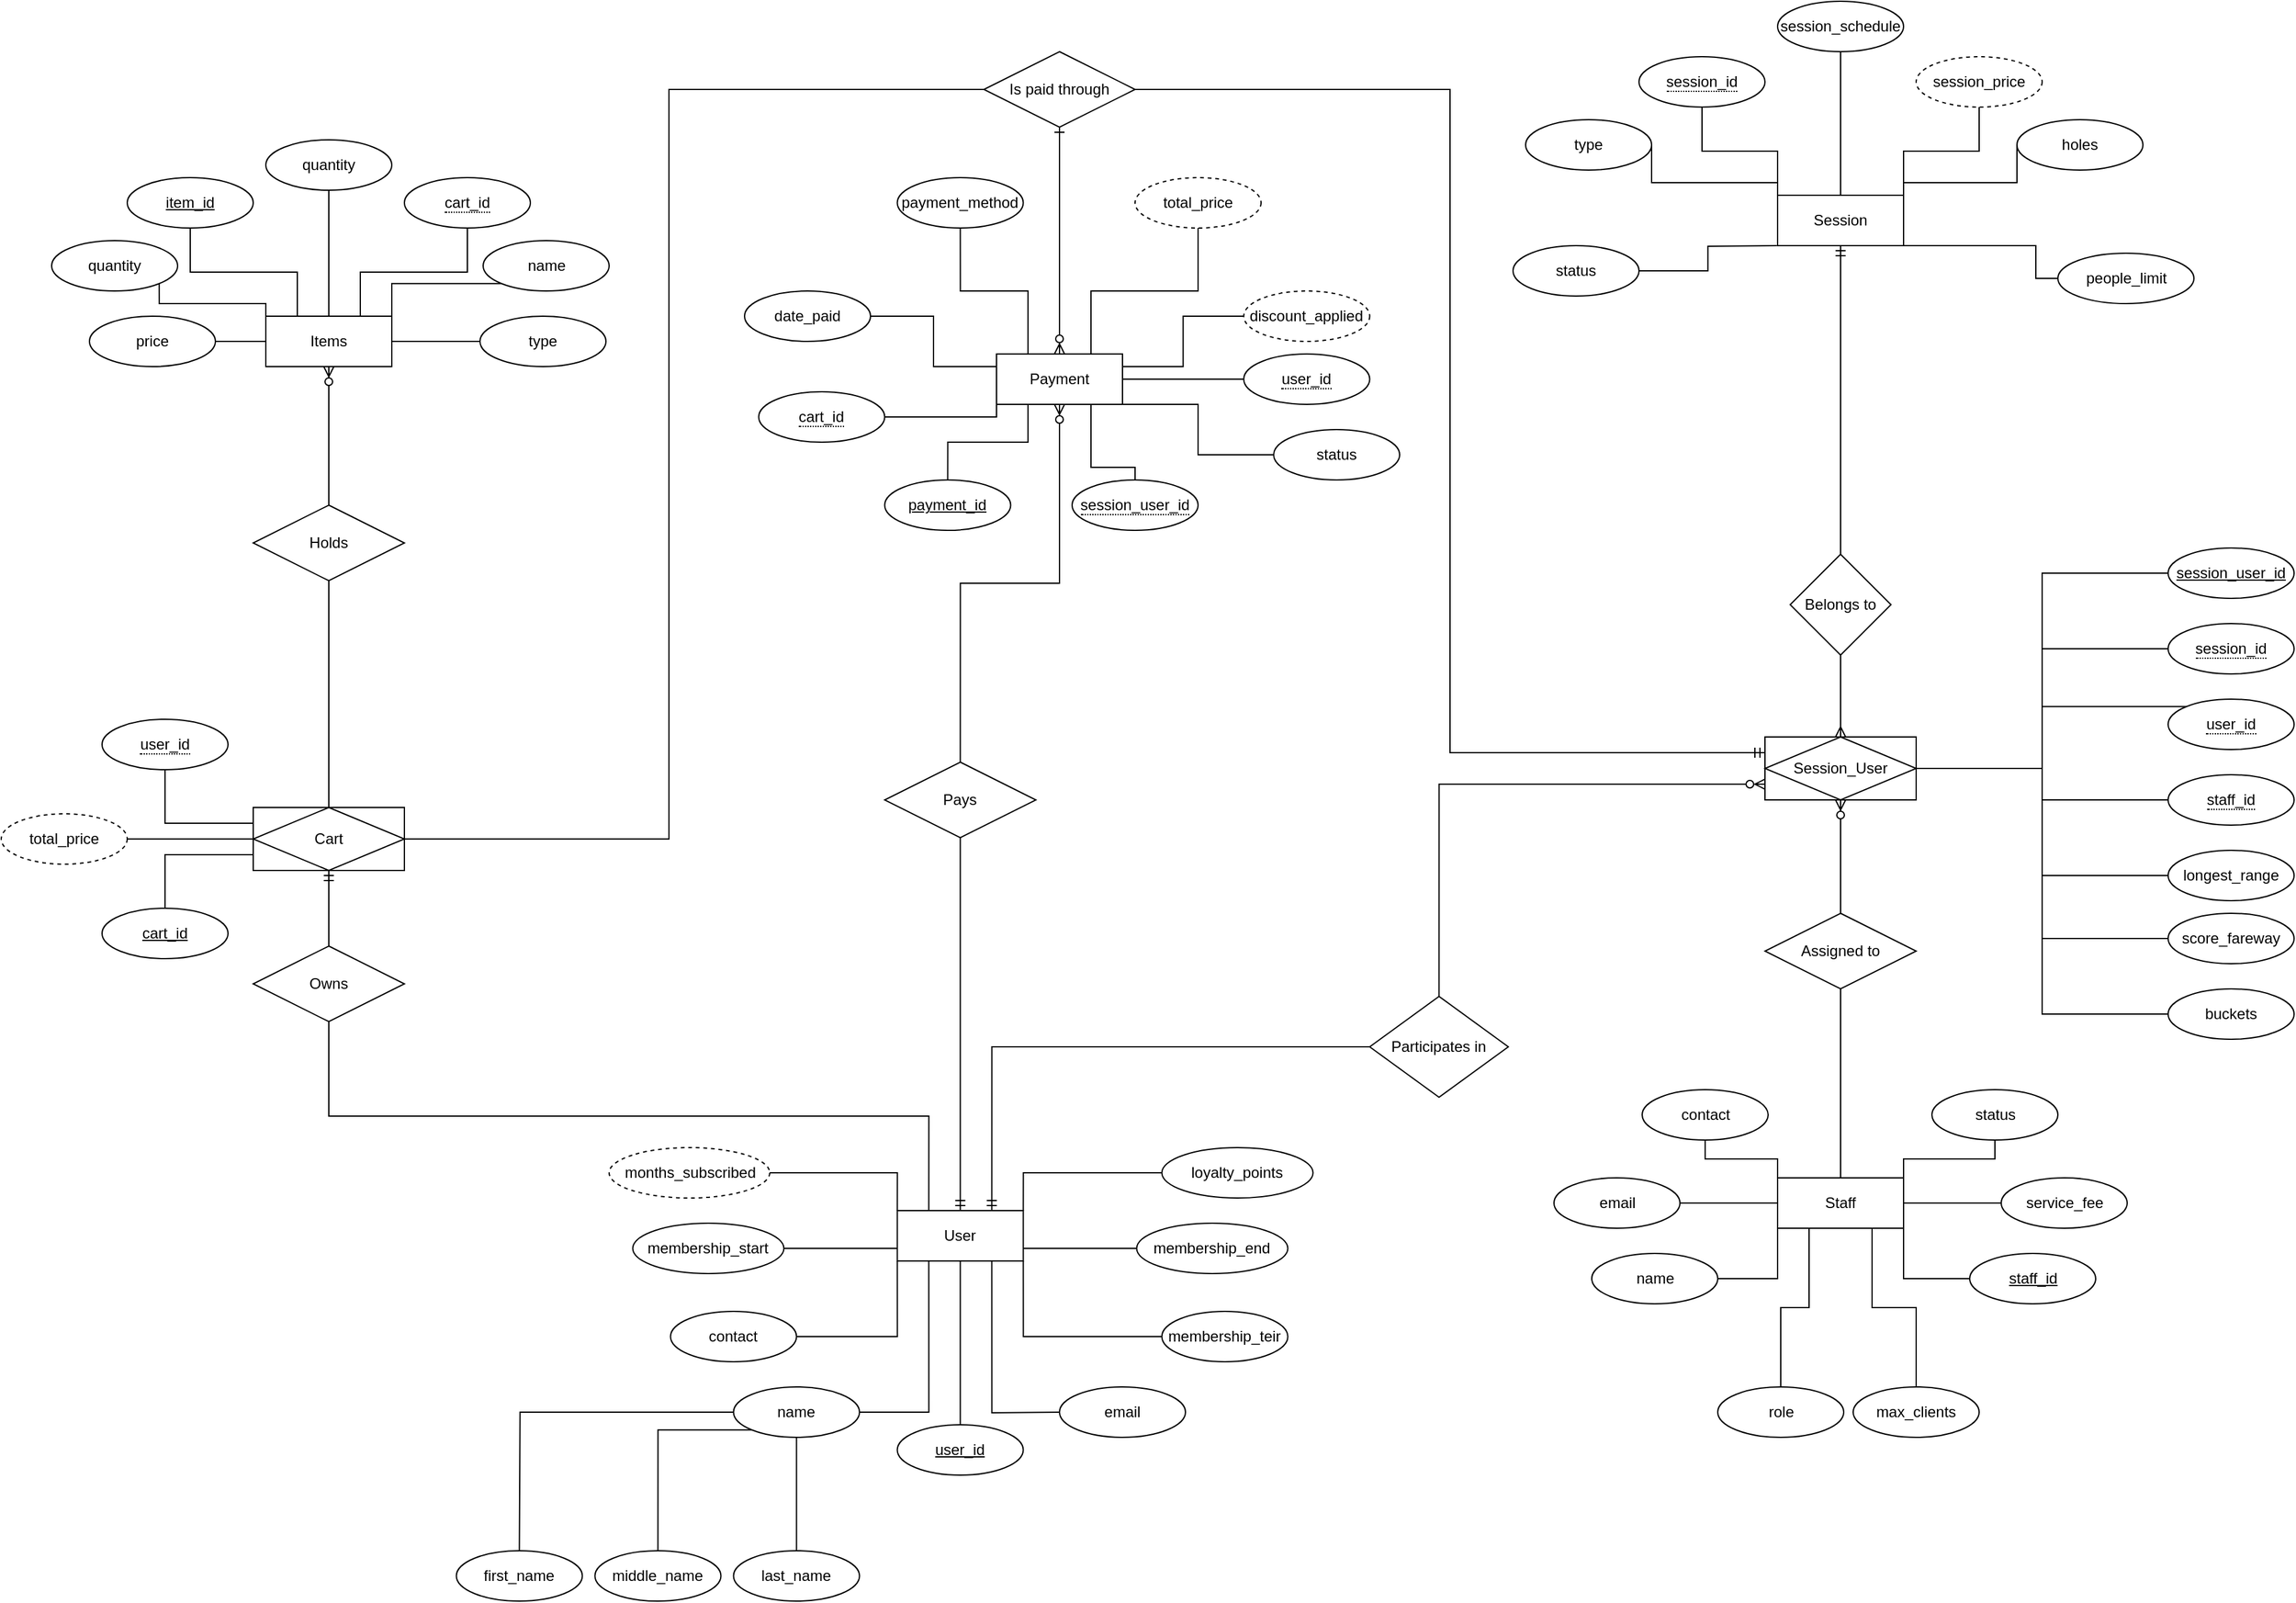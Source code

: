 <mxfile version="28.2.8">
  <diagram name="Page-1" id="G3q9pi5b8Wm6b090zv1G">
    <mxGraphModel dx="1678" dy="914" grid="1" gridSize="10" guides="1" tooltips="1" connect="1" arrows="1" fold="1" page="1" pageScale="1" pageWidth="827" pageHeight="1169" math="0" shadow="0">
      <root>
        <mxCell id="0" />
        <mxCell id="1" parent="0" />
        <mxCell id="WGuvXu9CezsSTR33DpNH-1" style="edgeStyle=orthogonalEdgeStyle;rounded=0;orthogonalLoop=1;jettySize=auto;html=1;endArrow=none;endFill=0;entryX=0.5;entryY=1;entryDx=0;entryDy=0;exitX=0.25;exitY=0;exitDx=0;exitDy=0;" parent="1" source="N4LYEpojJbzh3d36fMRv-2" target="WGuvXu9CezsSTR33DpNH-111" edge="1">
          <mxGeometry relative="1" as="geometry">
            <mxPoint x="640" y="1140" as="targetPoint" />
            <mxPoint x="1120" y="1280" as="sourcePoint" />
          </mxGeometry>
        </mxCell>
        <mxCell id="WGuvXu9CezsSTR33DpNH-2" value="" style="edgeStyle=orthogonalEdgeStyle;rounded=0;orthogonalLoop=1;jettySize=auto;html=1;endArrow=none;endFill=0;entryX=0.5;entryY=1;entryDx=0;entryDy=0;exitX=0.5;exitY=0;exitDx=0;exitDy=0;startArrow=ERmandOne;startFill=0;" parent="1" source="N4LYEpojJbzh3d36fMRv-2" target="N4LYEpojJbzh3d36fMRv-1" edge="1">
          <mxGeometry relative="1" as="geometry">
            <mxPoint x="1140" y="1280" as="sourcePoint" />
            <mxPoint x="1141.25" y="1000" as="targetPoint" />
          </mxGeometry>
        </mxCell>
        <mxCell id="WGuvXu9CezsSTR33DpNH-4" style="edgeStyle=orthogonalEdgeStyle;rounded=0;orthogonalLoop=1;jettySize=auto;html=1;endArrow=none;endFill=0;entryX=0.5;entryY=1;entryDx=0;entryDy=0;" parent="1" source="WGuvXu9CezsSTR33DpNH-5" target="N4LYEpojJbzh3d36fMRv-2" edge="1">
          <mxGeometry relative="1" as="geometry">
            <mxPoint x="1140" y="1350" as="targetPoint" />
          </mxGeometry>
        </mxCell>
        <mxCell id="WGuvXu9CezsSTR33DpNH-5" value="user_id" style="ellipse;whiteSpace=wrap;html=1;align=center;fontStyle=4;" parent="1" vertex="1">
          <mxGeometry x="1091.25" y="1460" width="100" height="40" as="geometry" />
        </mxCell>
        <mxCell id="WGuvXu9CezsSTR33DpNH-6" style="edgeStyle=orthogonalEdgeStyle;rounded=0;orthogonalLoop=1;jettySize=auto;html=1;endArrow=none;endFill=0;exitX=0;exitY=0.5;exitDx=0;exitDy=0;entryX=0.75;entryY=1;entryDx=0;entryDy=0;" parent="1" target="N4LYEpojJbzh3d36fMRv-2" edge="1">
          <mxGeometry relative="1" as="geometry">
            <mxPoint x="1221.25" y="1450" as="sourcePoint" />
            <mxPoint x="1166" y="1350" as="targetPoint" />
          </mxGeometry>
        </mxCell>
        <mxCell id="WGuvXu9CezsSTR33DpNH-7" style="edgeStyle=orthogonalEdgeStyle;rounded=0;orthogonalLoop=1;jettySize=auto;html=1;entryX=0;entryY=0;entryDx=0;entryDy=0;endArrow=none;endFill=0;exitX=1;exitY=0.5;exitDx=0;exitDy=0;" parent="1" source="WGuvXu9CezsSTR33DpNH-130" target="N4LYEpojJbzh3d36fMRv-2" edge="1">
          <mxGeometry relative="1" as="geometry">
            <mxPoint x="904.75" y="1300" as="sourcePoint" />
            <mxPoint x="1091.25" y="1300" as="targetPoint" />
          </mxGeometry>
        </mxCell>
        <mxCell id="WGuvXu9CezsSTR33DpNH-8" style="edgeStyle=orthogonalEdgeStyle;rounded=0;orthogonalLoop=1;jettySize=auto;html=1;endArrow=none;endFill=0;entryX=0.25;entryY=1;entryDx=0;entryDy=0;" parent="1" source="WGuvXu9CezsSTR33DpNH-12" target="N4LYEpojJbzh3d36fMRv-2" edge="1">
          <mxGeometry relative="1" as="geometry">
            <mxPoint x="1116" y="1350" as="targetPoint" />
          </mxGeometry>
        </mxCell>
        <mxCell id="WGuvXu9CezsSTR33DpNH-9" value="" style="edgeStyle=orthogonalEdgeStyle;rounded=0;orthogonalLoop=1;jettySize=auto;html=1;endArrow=none;endFill=0;" parent="1" source="WGuvXu9CezsSTR33DpNH-12" edge="1">
          <mxGeometry relative="1" as="geometry">
            <mxPoint x="791.25" y="1560.0" as="targetPoint" />
          </mxGeometry>
        </mxCell>
        <mxCell id="WGuvXu9CezsSTR33DpNH-10" value="" style="edgeStyle=orthogonalEdgeStyle;rounded=0;orthogonalLoop=1;jettySize=auto;html=1;exitX=0;exitY=1;exitDx=0;exitDy=0;endArrow=none;endFill=0;" parent="1" source="WGuvXu9CezsSTR33DpNH-12" target="WGuvXu9CezsSTR33DpNH-23" edge="1">
          <mxGeometry relative="1" as="geometry" />
        </mxCell>
        <mxCell id="WGuvXu9CezsSTR33DpNH-11" value="" style="edgeStyle=orthogonalEdgeStyle;rounded=0;orthogonalLoop=1;jettySize=auto;html=1;endArrow=none;endFill=0;" parent="1" source="WGuvXu9CezsSTR33DpNH-12" target="WGuvXu9CezsSTR33DpNH-24" edge="1">
          <mxGeometry relative="1" as="geometry" />
        </mxCell>
        <mxCell id="WGuvXu9CezsSTR33DpNH-12" value="name" style="ellipse;whiteSpace=wrap;html=1;align=center;" parent="1" vertex="1">
          <mxGeometry x="961.25" y="1430" width="100" height="40" as="geometry" />
        </mxCell>
        <mxCell id="WGuvXu9CezsSTR33DpNH-13" style="edgeStyle=orthogonalEdgeStyle;rounded=0;orthogonalLoop=1;jettySize=auto;html=1;endArrow=none;endFill=0;entryX=1;entryY=0.75;entryDx=0;entryDy=0;" parent="1" source="WGuvXu9CezsSTR33DpNH-14" target="N4LYEpojJbzh3d36fMRv-2" edge="1">
          <mxGeometry relative="1" as="geometry">
            <mxPoint x="1210" y="1320" as="targetPoint" />
          </mxGeometry>
        </mxCell>
        <mxCell id="WGuvXu9CezsSTR33DpNH-14" value="membership_end" style="ellipse;whiteSpace=wrap;html=1;align=center;" parent="1" vertex="1">
          <mxGeometry x="1281.25" y="1300" width="120" height="40" as="geometry" />
        </mxCell>
        <mxCell id="WGuvXu9CezsSTR33DpNH-15" style="edgeStyle=orthogonalEdgeStyle;rounded=0;orthogonalLoop=1;jettySize=auto;html=1;entryX=0;entryY=0.75;entryDx=0;entryDy=0;endArrow=none;endFill=0;" parent="1" source="WGuvXu9CezsSTR33DpNH-16" target="N4LYEpojJbzh3d36fMRv-2" edge="1">
          <mxGeometry relative="1" as="geometry">
            <mxPoint x="1091.25" y="1320" as="targetPoint" />
          </mxGeometry>
        </mxCell>
        <mxCell id="WGuvXu9CezsSTR33DpNH-16" value="membership_start" style="ellipse;whiteSpace=wrap;html=1;align=center;" parent="1" vertex="1">
          <mxGeometry x="881.25" y="1300" width="120" height="40" as="geometry" />
        </mxCell>
        <mxCell id="WGuvXu9CezsSTR33DpNH-17" style="edgeStyle=orthogonalEdgeStyle;rounded=0;orthogonalLoop=1;jettySize=auto;html=1;exitX=0;exitY=0.5;exitDx=0;exitDy=0;endArrow=none;endFill=0;entryX=1;entryY=0;entryDx=0;entryDy=0;" parent="1" source="WGuvXu9CezsSTR33DpNH-18" target="N4LYEpojJbzh3d36fMRv-2" edge="1">
          <mxGeometry relative="1" as="geometry">
            <mxPoint x="1210" y="1280" as="targetPoint" />
          </mxGeometry>
        </mxCell>
        <mxCell id="WGuvXu9CezsSTR33DpNH-18" value="loyalty_points" style="ellipse;whiteSpace=wrap;html=1;align=center;" parent="1" vertex="1">
          <mxGeometry x="1301.25" y="1240" width="120" height="40" as="geometry" />
        </mxCell>
        <mxCell id="WGuvXu9CezsSTR33DpNH-19" style="edgeStyle=orthogonalEdgeStyle;rounded=0;orthogonalLoop=1;jettySize=auto;html=1;entryX=0;entryY=1;entryDx=0;entryDy=0;endArrow=none;endFill=0;" parent="1" source="WGuvXu9CezsSTR33DpNH-20" target="N4LYEpojJbzh3d36fMRv-2" edge="1">
          <mxGeometry relative="1" as="geometry">
            <mxPoint x="1091.25" y="1330" as="targetPoint" />
          </mxGeometry>
        </mxCell>
        <mxCell id="WGuvXu9CezsSTR33DpNH-20" value="contact" style="ellipse;whiteSpace=wrap;html=1;align=center;" parent="1" vertex="1">
          <mxGeometry x="911.25" y="1370" width="100" height="40" as="geometry" />
        </mxCell>
        <mxCell id="WGuvXu9CezsSTR33DpNH-22" value="first_name" style="ellipse;whiteSpace=wrap;html=1;align=center;" parent="1" vertex="1">
          <mxGeometry x="741.25" y="1560" width="100" height="40" as="geometry" />
        </mxCell>
        <mxCell id="WGuvXu9CezsSTR33DpNH-23" value="middle_name" style="ellipse;whiteSpace=wrap;html=1;align=center;" parent="1" vertex="1">
          <mxGeometry x="851.25" y="1560" width="100" height="40" as="geometry" />
        </mxCell>
        <mxCell id="WGuvXu9CezsSTR33DpNH-24" value="last_name" style="ellipse;whiteSpace=wrap;html=1;align=center;" parent="1" vertex="1">
          <mxGeometry x="961.25" y="1560" width="100" height="40" as="geometry" />
        </mxCell>
        <mxCell id="WGuvXu9CezsSTR33DpNH-26" value="type" style="ellipse;whiteSpace=wrap;html=1;align=center;" parent="1" vertex="1">
          <mxGeometry x="1590" y="424" width="100" height="40" as="geometry" />
        </mxCell>
        <mxCell id="WGuvXu9CezsSTR33DpNH-27" value="status" style="ellipse;whiteSpace=wrap;html=1;align=center;" parent="1" vertex="1">
          <mxGeometry x="1580" y="524" width="100" height="40" as="geometry" />
        </mxCell>
        <mxCell id="WGuvXu9CezsSTR33DpNH-28" value="Session" style="whiteSpace=wrap;html=1;align=center;" parent="1" vertex="1">
          <mxGeometry x="1790" y="484" width="100" height="40" as="geometry" />
        </mxCell>
        <mxCell id="WGuvXu9CezsSTR33DpNH-29" value="holes" style="ellipse;whiteSpace=wrap;html=1;align=center;" parent="1" vertex="1">
          <mxGeometry x="1980" y="424" width="100" height="40" as="geometry" />
        </mxCell>
        <mxCell id="WGuvXu9CezsSTR33DpNH-30" value="session_schedule" style="ellipse;whiteSpace=wrap;html=1;align=center;" parent="1" vertex="1">
          <mxGeometry x="1790" y="330" width="100" height="40" as="geometry" />
        </mxCell>
        <mxCell id="WGuvXu9CezsSTR33DpNH-31" value="session_price" style="ellipse;whiteSpace=wrap;html=1;align=center;dashed=1;" parent="1" vertex="1">
          <mxGeometry x="1900" y="374" width="100" height="40" as="geometry" />
        </mxCell>
        <mxCell id="WGuvXu9CezsSTR33DpNH-32" value="people_limit" style="ellipse;whiteSpace=wrap;html=1;align=center;" parent="1" vertex="1">
          <mxGeometry x="2012.5" y="530" width="108" height="40" as="geometry" />
        </mxCell>
        <mxCell id="WGuvXu9CezsSTR33DpNH-33" value="&lt;span style=&quot;border-bottom: 1px dotted&quot;&gt;session_id&lt;/span&gt;" style="ellipse;whiteSpace=wrap;html=1;align=center;" parent="1" vertex="1">
          <mxGeometry x="1680" y="374" width="100" height="40" as="geometry" />
        </mxCell>
        <mxCell id="WGuvXu9CezsSTR33DpNH-37" value="" style="endArrow=none;html=1;rounded=0;exitX=1;exitY=0;exitDx=0;exitDy=0;entryX=0.5;entryY=1;entryDx=0;entryDy=0;edgeStyle=orthogonalEdgeStyle;" parent="1" source="WGuvXu9CezsSTR33DpNH-28" target="WGuvXu9CezsSTR33DpNH-31" edge="1">
          <mxGeometry width="50" height="50" relative="1" as="geometry">
            <mxPoint x="1890" y="469" as="sourcePoint" />
            <mxPoint x="1940" y="419" as="targetPoint" />
          </mxGeometry>
        </mxCell>
        <mxCell id="WGuvXu9CezsSTR33DpNH-38" value="" style="endArrow=none;html=1;rounded=0;exitX=1;exitY=0;exitDx=0;exitDy=0;entryX=0;entryY=0.5;entryDx=0;entryDy=0;edgeStyle=orthogonalEdgeStyle;" parent="1" source="WGuvXu9CezsSTR33DpNH-28" target="WGuvXu9CezsSTR33DpNH-29" edge="1">
          <mxGeometry width="50" height="50" relative="1" as="geometry">
            <mxPoint x="1910" y="534" as="sourcePoint" />
            <mxPoint x="1955" y="464" as="targetPoint" />
            <Array as="points">
              <mxPoint x="1890" y="474" />
              <mxPoint x="1980" y="474" />
            </Array>
          </mxGeometry>
        </mxCell>
        <mxCell id="WGuvXu9CezsSTR33DpNH-39" value="" style="endArrow=none;html=1;rounded=0;exitX=0.5;exitY=0;exitDx=0;exitDy=0;entryX=0.5;entryY=1;entryDx=0;entryDy=0;edgeStyle=orthogonalEdgeStyle;" parent="1" source="WGuvXu9CezsSTR33DpNH-28" target="WGuvXu9CezsSTR33DpNH-30" edge="1">
          <mxGeometry width="50" height="50" relative="1" as="geometry">
            <mxPoint x="1920" y="544" as="sourcePoint" />
            <mxPoint x="1990" y="504" as="targetPoint" />
          </mxGeometry>
        </mxCell>
        <mxCell id="WGuvXu9CezsSTR33DpNH-40" value="" style="endArrow=none;html=1;rounded=0;entryX=0;entryY=0.5;entryDx=0;entryDy=0;edgeStyle=orthogonalEdgeStyle;exitX=1;exitY=1;exitDx=0;exitDy=0;" parent="1" source="WGuvXu9CezsSTR33DpNH-28" target="WGuvXu9CezsSTR33DpNH-32" edge="1">
          <mxGeometry width="50" height="50" relative="1" as="geometry">
            <mxPoint x="1900" y="530" as="sourcePoint" />
            <mxPoint x="2028.384" y="549.833" as="targetPoint" />
            <Array as="points">
              <mxPoint x="1995" y="524" />
              <mxPoint x="1995" y="550" />
              <mxPoint x="2013" y="550" />
            </Array>
          </mxGeometry>
        </mxCell>
        <mxCell id="WGuvXu9CezsSTR33DpNH-43" value="" style="endArrow=none;html=1;rounded=0;exitX=0;exitY=1;exitDx=0;exitDy=0;entryX=1;entryY=0.5;entryDx=0;entryDy=0;edgeStyle=orthogonalEdgeStyle;" parent="1" target="WGuvXu9CezsSTR33DpNH-27" edge="1">
          <mxGeometry width="50" height="50" relative="1" as="geometry">
            <mxPoint x="1789.38" y="524" as="sourcePoint" />
            <mxPoint x="1675.63" y="534" as="targetPoint" />
          </mxGeometry>
        </mxCell>
        <mxCell id="WGuvXu9CezsSTR33DpNH-45" value="" style="endArrow=none;html=1;rounded=0;exitX=0;exitY=0;exitDx=0;exitDy=0;entryX=1;entryY=0.5;entryDx=0;entryDy=0;edgeStyle=orthogonalEdgeStyle;" parent="1" source="WGuvXu9CezsSTR33DpNH-28" target="WGuvXu9CezsSTR33DpNH-26" edge="1">
          <mxGeometry width="50" height="50" relative="1" as="geometry">
            <mxPoint x="1900" y="484" as="sourcePoint" />
            <mxPoint x="1770" y="484" as="targetPoint" />
            <Array as="points">
              <mxPoint x="1790" y="474" />
              <mxPoint x="1690" y="474" />
            </Array>
          </mxGeometry>
        </mxCell>
        <mxCell id="WGuvXu9CezsSTR33DpNH-46" value="" style="endArrow=none;html=1;rounded=0;exitX=0;exitY=0;exitDx=0;exitDy=0;entryX=0.5;entryY=1;entryDx=0;entryDy=0;edgeStyle=orthogonalEdgeStyle;" parent="1" source="WGuvXu9CezsSTR33DpNH-28" target="WGuvXu9CezsSTR33DpNH-33" edge="1">
          <mxGeometry width="50" height="50" relative="1" as="geometry">
            <mxPoint x="1880" y="494" as="sourcePoint" />
            <mxPoint x="1735" y="414" as="targetPoint" />
          </mxGeometry>
        </mxCell>
        <mxCell id="WGuvXu9CezsSTR33DpNH-47" value="item_id" style="ellipse;whiteSpace=wrap;html=1;align=center;fontStyle=4;" parent="1" vertex="1">
          <mxGeometry x="480" y="470" width="100" height="40" as="geometry" />
        </mxCell>
        <mxCell id="WGuvXu9CezsSTR33DpNH-48" value="" style="endArrow=none;html=1;rounded=0;entryX=0.25;entryY=0;entryDx=0;entryDy=0;exitX=0.5;exitY=1;exitDx=0;exitDy=0;edgeStyle=orthogonalEdgeStyle;" parent="1" source="WGuvXu9CezsSTR33DpNH-47" target="N4LYEpojJbzh3d36fMRv-7" edge="1">
          <mxGeometry relative="1" as="geometry">
            <mxPoint x="640" y="510" as="sourcePoint" />
            <mxPoint x="615" y="580" as="targetPoint" />
          </mxGeometry>
        </mxCell>
        <mxCell id="WGuvXu9CezsSTR33DpNH-49" value="name" style="ellipse;whiteSpace=wrap;html=1;align=center;" parent="1" vertex="1">
          <mxGeometry x="762.5" y="520" width="100" height="40" as="geometry" />
        </mxCell>
        <mxCell id="WGuvXu9CezsSTR33DpNH-50" value="type" style="ellipse;whiteSpace=wrap;html=1;align=center;" parent="1" vertex="1">
          <mxGeometry x="760" y="580" width="100" height="40" as="geometry" />
        </mxCell>
        <mxCell id="WGuvXu9CezsSTR33DpNH-51" value="quantity" style="ellipse;whiteSpace=wrap;html=1;align=center;" parent="1" vertex="1">
          <mxGeometry x="590" y="440" width="100" height="40" as="geometry" />
        </mxCell>
        <mxCell id="WGuvXu9CezsSTR33DpNH-52" value="quantity" style="ellipse;whiteSpace=wrap;html=1;align=center;" parent="1" vertex="1">
          <mxGeometry x="420" y="520" width="100" height="40" as="geometry" />
        </mxCell>
        <mxCell id="WGuvXu9CezsSTR33DpNH-53" value="price" style="ellipse;whiteSpace=wrap;html=1;align=center;" parent="1" vertex="1">
          <mxGeometry x="450" y="580" width="100" height="40" as="geometry" />
        </mxCell>
        <mxCell id="WGuvXu9CezsSTR33DpNH-54" value="&lt;span style=&quot;border-bottom: 1px dotted&quot;&gt;cart_id&lt;/span&gt;" style="ellipse;whiteSpace=wrap;html=1;align=center;" parent="1" vertex="1">
          <mxGeometry x="700" y="470" width="100" height="40" as="geometry" />
        </mxCell>
        <mxCell id="WGuvXu9CezsSTR33DpNH-55" value="" style="endArrow=none;html=1;rounded=0;exitX=0;exitY=1;exitDx=0;exitDy=0;edgeStyle=orthogonalEdgeStyle;entryX=1;entryY=0;entryDx=0;entryDy=0;" parent="1" source="WGuvXu9CezsSTR33DpNH-49" edge="1" target="N4LYEpojJbzh3d36fMRv-7">
          <mxGeometry relative="1" as="geometry">
            <mxPoint x="700" y="540" as="sourcePoint" />
            <mxPoint x="710" y="580" as="targetPoint" />
          </mxGeometry>
        </mxCell>
        <mxCell id="WGuvXu9CezsSTR33DpNH-56" value="" style="endArrow=none;html=1;rounded=0;exitX=0;exitY=0.5;exitDx=0;exitDy=0;edgeStyle=orthogonalEdgeStyle;entryX=1;entryY=0.5;entryDx=0;entryDy=0;" parent="1" source="WGuvXu9CezsSTR33DpNH-50" edge="1" target="N4LYEpojJbzh3d36fMRv-7">
          <mxGeometry relative="1" as="geometry">
            <mxPoint x="740" y="590" as="sourcePoint" />
            <mxPoint x="700" y="610" as="targetPoint" />
          </mxGeometry>
        </mxCell>
        <mxCell id="WGuvXu9CezsSTR33DpNH-57" value="" style="endArrow=none;html=1;rounded=0;exitX=0.5;exitY=1;exitDx=0;exitDy=0;edgeStyle=orthogonalEdgeStyle;entryX=0.5;entryY=0;entryDx=0;entryDy=0;" parent="1" source="WGuvXu9CezsSTR33DpNH-51" target="N4LYEpojJbzh3d36fMRv-7" edge="1">
          <mxGeometry relative="1" as="geometry">
            <mxPoint x="750" y="660" as="sourcePoint" />
            <mxPoint x="640" y="570" as="targetPoint" />
          </mxGeometry>
        </mxCell>
        <mxCell id="WGuvXu9CezsSTR33DpNH-58" value="" style="endArrow=none;html=1;rounded=0;entryX=1;entryY=1;entryDx=0;entryDy=0;edgeStyle=orthogonalEdgeStyle;exitX=0;exitY=0;exitDx=0;exitDy=0;" parent="1" source="N4LYEpojJbzh3d36fMRv-7" target="WGuvXu9CezsSTR33DpNH-52" edge="1">
          <mxGeometry relative="1" as="geometry">
            <mxPoint x="590" y="570" as="sourcePoint" />
            <mxPoint x="690" y="750" as="targetPoint" />
          </mxGeometry>
        </mxCell>
        <mxCell id="WGuvXu9CezsSTR33DpNH-59" value="" style="endArrow=none;html=1;rounded=0;entryX=1;entryY=0.5;entryDx=0;entryDy=0;edgeStyle=orthogonalEdgeStyle;exitX=0;exitY=0.5;exitDx=0;exitDy=0;" parent="1" source="N4LYEpojJbzh3d36fMRv-7" target="WGuvXu9CezsSTR33DpNH-53" edge="1">
          <mxGeometry relative="1" as="geometry">
            <mxPoint x="580" y="600" as="sourcePoint" />
            <mxPoint x="560" y="690" as="targetPoint" />
            <Array as="points" />
          </mxGeometry>
        </mxCell>
        <mxCell id="WGuvXu9CezsSTR33DpNH-60" value="" style="endArrow=none;html=1;rounded=0;exitX=0.5;exitY=1;exitDx=0;exitDy=0;edgeStyle=orthogonalEdgeStyle;entryX=0.75;entryY=0;entryDx=0;entryDy=0;" parent="1" source="WGuvXu9CezsSTR33DpNH-54" target="N4LYEpojJbzh3d36fMRv-7" edge="1">
          <mxGeometry relative="1" as="geometry">
            <mxPoint x="660" y="560" as="sourcePoint" />
            <mxPoint x="650" y="570" as="targetPoint" />
          </mxGeometry>
        </mxCell>
        <mxCell id="WGuvXu9CezsSTR33DpNH-61" value="cart_id" style="ellipse;whiteSpace=wrap;html=1;align=center;fontStyle=4;" parent="1" vertex="1">
          <mxGeometry x="460" y="1050" width="100" height="40" as="geometry" />
        </mxCell>
        <mxCell id="WGuvXu9CezsSTR33DpNH-62" value="total_price" style="ellipse;whiteSpace=wrap;html=1;align=center;dashed=1;" parent="1" vertex="1">
          <mxGeometry x="380" y="975" width="100" height="40" as="geometry" />
        </mxCell>
        <mxCell id="WGuvXu9CezsSTR33DpNH-63" value="&lt;span style=&quot;border-bottom: 1px dotted&quot;&gt;user_id&lt;/span&gt;" style="ellipse;whiteSpace=wrap;html=1;align=center;" parent="1" vertex="1">
          <mxGeometry x="460" y="900" width="100" height="40" as="geometry" />
        </mxCell>
        <mxCell id="WGuvXu9CezsSTR33DpNH-64" value="" style="endArrow=none;html=1;rounded=0;exitX=0.5;exitY=0;exitDx=0;exitDy=0;entryX=0;entryY=0.75;entryDx=0;entryDy=0;edgeStyle=orthogonalEdgeStyle;" parent="1" source="WGuvXu9CezsSTR33DpNH-61" target="WGuvXu9CezsSTR33DpNH-110" edge="1">
          <mxGeometry relative="1" as="geometry">
            <mxPoint x="660" y="970" as="sourcePoint" />
            <mxPoint x="590" y="1020" as="targetPoint" />
          </mxGeometry>
        </mxCell>
        <mxCell id="WGuvXu9CezsSTR33DpNH-65" value="" style="endArrow=none;html=1;rounded=0;exitX=0.5;exitY=1;exitDx=0;exitDy=0;entryX=0;entryY=0.25;entryDx=0;entryDy=0;edgeStyle=orthogonalEdgeStyle;" parent="1" source="WGuvXu9CezsSTR33DpNH-63" target="WGuvXu9CezsSTR33DpNH-110" edge="1">
          <mxGeometry relative="1" as="geometry">
            <mxPoint x="570" y="970" as="sourcePoint" />
            <mxPoint x="590" y="980" as="targetPoint" />
          </mxGeometry>
        </mxCell>
        <mxCell id="WGuvXu9CezsSTR33DpNH-66" value="" style="endArrow=none;html=1;rounded=0;exitX=0;exitY=0.5;exitDx=0;exitDy=0;edgeStyle=orthogonalEdgeStyle;" parent="1" source="WGuvXu9CezsSTR33DpNH-110" target="WGuvXu9CezsSTR33DpNH-62" edge="1">
          <mxGeometry relative="1" as="geometry">
            <mxPoint x="590" y="1000" as="sourcePoint" />
            <mxPoint x="680" y="1070" as="targetPoint" />
          </mxGeometry>
        </mxCell>
        <mxCell id="WGuvXu9CezsSTR33DpNH-68" value="Holds" style="shape=rhombus;perimeter=rhombusPerimeter;whiteSpace=wrap;html=1;align=center;" parent="1" vertex="1">
          <mxGeometry x="580" y="730" width="120" height="60" as="geometry" />
        </mxCell>
        <mxCell id="WGuvXu9CezsSTR33DpNH-69" value="" style="fontSize=12;html=1;endArrow=ERzeroToMany;endFill=1;rounded=0;exitX=0.5;exitY=0;exitDx=0;exitDy=0;entryX=0.5;entryY=1;entryDx=0;entryDy=0;" parent="1" source="WGuvXu9CezsSTR33DpNH-68" target="N4LYEpojJbzh3d36fMRv-7" edge="1">
          <mxGeometry width="100" height="100" relative="1" as="geometry">
            <mxPoint x="910" y="1140" as="sourcePoint" />
            <mxPoint x="660" y="640" as="targetPoint" />
          </mxGeometry>
        </mxCell>
        <mxCell id="WGuvXu9CezsSTR33DpNH-89" value="total_price" style="ellipse;whiteSpace=wrap;html=1;align=center;dashed=1;" parent="1" vertex="1">
          <mxGeometry x="1280" y="470" width="100" height="40" as="geometry" />
        </mxCell>
        <mxCell id="WGuvXu9CezsSTR33DpNH-91" value="" style="rounded=0;orthogonalLoop=1;jettySize=auto;html=1;endArrow=ERzeroToMany;endFill=0;startArrow=ERone;startFill=0;exitX=0.5;exitY=1;exitDx=0;exitDy=0;entryX=0.5;entryY=0;entryDx=0;entryDy=0;" parent="1" source="WGuvXu9CezsSTR33DpNH-108" target="N4LYEpojJbzh3d36fMRv-6" edge="1">
          <mxGeometry relative="1" as="geometry">
            <mxPoint x="1555" y="590" as="sourcePoint" />
            <mxPoint x="1220" y="600" as="targetPoint" />
          </mxGeometry>
        </mxCell>
        <mxCell id="WGuvXu9CezsSTR33DpNH-92" value="" style="rounded=0;orthogonalLoop=1;jettySize=auto;html=1;endArrow=none;endFill=0;exitX=1;exitY=0.5;exitDx=0;exitDy=0;entryX=0;entryY=0.5;entryDx=0;entryDy=0;edgeStyle=orthogonalEdgeStyle;" parent="1" source="WGuvXu9CezsSTR33DpNH-110" target="WGuvXu9CezsSTR33DpNH-108" edge="1">
          <mxGeometry relative="1" as="geometry">
            <mxPoint x="690" y="1000" as="sourcePoint" />
            <mxPoint x="870" y="870" as="targetPoint" />
            <Array as="points">
              <mxPoint x="910" y="995" />
              <mxPoint x="910" y="400" />
            </Array>
          </mxGeometry>
        </mxCell>
        <mxCell id="WGuvXu9CezsSTR33DpNH-93" value="" style="rounded=0;orthogonalLoop=1;jettySize=auto;html=1;endArrow=ERzeroToMany;endFill=0;startArrow=none;startFill=0;exitX=0.5;exitY=0;exitDx=0;exitDy=0;edgeStyle=orthogonalEdgeStyle;entryX=0.5;entryY=1;entryDx=0;entryDy=0;" parent="1" source="N4LYEpojJbzh3d36fMRv-1" target="N4LYEpojJbzh3d36fMRv-6" edge="1">
          <mxGeometry relative="1" as="geometry">
            <mxPoint x="1141.25" y="920" as="sourcePoint" />
            <mxPoint x="1220" y="670" as="targetPoint" />
          </mxGeometry>
        </mxCell>
        <mxCell id="WGuvXu9CezsSTR33DpNH-94" value="status" style="ellipse;whiteSpace=wrap;html=1;align=center;" parent="1" vertex="1">
          <mxGeometry x="1390" y="670" width="100" height="40" as="geometry" />
        </mxCell>
        <mxCell id="WGuvXu9CezsSTR33DpNH-95" value="payment_method" style="ellipse;whiteSpace=wrap;html=1;align=center;" parent="1" vertex="1">
          <mxGeometry x="1091.25" y="470" width="100" height="40" as="geometry" />
        </mxCell>
        <mxCell id="WGuvXu9CezsSTR33DpNH-96" value="date_paid" style="ellipse;whiteSpace=wrap;html=1;align=center;" parent="1" vertex="1">
          <mxGeometry x="970" y="560" width="100" height="40" as="geometry" />
        </mxCell>
        <mxCell id="WGuvXu9CezsSTR33DpNH-97" value="&lt;u&gt;payment_id&lt;/u&gt;" style="ellipse;whiteSpace=wrap;html=1;align=center;" parent="1" vertex="1">
          <mxGeometry x="1081.25" y="710" width="100" height="40" as="geometry" />
        </mxCell>
        <mxCell id="WGuvXu9CezsSTR33DpNH-98" value="&lt;span style=&quot;border-bottom: 1px dotted&quot;&gt;cart_id&lt;/span&gt;" style="ellipse;whiteSpace=wrap;html=1;align=center;" parent="1" vertex="1">
          <mxGeometry x="981.25" y="640" width="100" height="40" as="geometry" />
        </mxCell>
        <mxCell id="WGuvXu9CezsSTR33DpNH-99" value="&lt;span style=&quot;border-bottom: 1px dotted&quot;&gt;session_user_id&lt;/span&gt;" style="ellipse;whiteSpace=wrap;html=1;align=center;" parent="1" vertex="1">
          <mxGeometry x="1230" y="710" width="100" height="40" as="geometry" />
        </mxCell>
        <mxCell id="WGuvXu9CezsSTR33DpNH-100" value="" style="endArrow=none;html=1;rounded=0;edgeStyle=orthogonalEdgeStyle;exitX=0;exitY=1;exitDx=0;exitDy=0;" parent="1" source="N4LYEpojJbzh3d36fMRv-6" target="WGuvXu9CezsSTR33DpNH-98" edge="1">
          <mxGeometry relative="1" as="geometry">
            <mxPoint x="1170" y="660" as="sourcePoint" />
            <mxPoint x="1161" y="720" as="targetPoint" />
          </mxGeometry>
        </mxCell>
        <mxCell id="WGuvXu9CezsSTR33DpNH-101" value="" style="endArrow=none;html=1;rounded=0;entryX=0.5;entryY=0;entryDx=0;entryDy=0;edgeStyle=orthogonalEdgeStyle;exitX=0.75;exitY=1;exitDx=0;exitDy=0;" parent="1" source="N4LYEpojJbzh3d36fMRv-6" target="WGuvXu9CezsSTR33DpNH-99" edge="1">
          <mxGeometry relative="1" as="geometry">
            <mxPoint x="1250" y="660" as="sourcePoint" />
            <mxPoint x="1161" y="720" as="targetPoint" />
            <Array as="points">
              <mxPoint x="1245" y="700" />
              <mxPoint x="1280" y="700" />
            </Array>
          </mxGeometry>
        </mxCell>
        <mxCell id="WGuvXu9CezsSTR33DpNH-102" value="" style="endArrow=none;html=1;rounded=0;entryX=1;entryY=0.5;entryDx=0;entryDy=0;edgeStyle=orthogonalEdgeStyle;exitX=0;exitY=0.25;exitDx=0;exitDy=0;" parent="1" source="N4LYEpojJbzh3d36fMRv-6" target="WGuvXu9CezsSTR33DpNH-96" edge="1">
          <mxGeometry relative="1" as="geometry">
            <mxPoint x="1160" y="630" as="sourcePoint" />
            <mxPoint x="700" y="610" as="targetPoint" />
          </mxGeometry>
        </mxCell>
        <mxCell id="WGuvXu9CezsSTR33DpNH-103" value="" style="endArrow=none;html=1;rounded=0;exitX=0.25;exitY=0;exitDx=0;exitDy=0;entryX=0.5;entryY=1;entryDx=0;entryDy=0;edgeStyle=orthogonalEdgeStyle;" parent="1" source="N4LYEpojJbzh3d36fMRv-6" target="WGuvXu9CezsSTR33DpNH-95" edge="1">
          <mxGeometry relative="1" as="geometry">
            <mxPoint x="1195" y="610" as="sourcePoint" />
            <mxPoint x="1101" y="580" as="targetPoint" />
          </mxGeometry>
        </mxCell>
        <mxCell id="WGuvXu9CezsSTR33DpNH-104" value="" style="endArrow=none;html=1;rounded=0;entryX=0;entryY=0.5;entryDx=0;entryDy=0;edgeStyle=orthogonalEdgeStyle;exitX=1;exitY=1;exitDx=0;exitDy=0;" parent="1" source="N4LYEpojJbzh3d36fMRv-6" target="WGuvXu9CezsSTR33DpNH-94" edge="1">
          <mxGeometry relative="1" as="geometry">
            <mxPoint x="1270" y="670" as="sourcePoint" />
            <mxPoint x="1111" y="520" as="targetPoint" />
            <Array as="points">
              <mxPoint x="1330" y="650" />
              <mxPoint x="1330" y="690" />
            </Array>
          </mxGeometry>
        </mxCell>
        <mxCell id="WGuvXu9CezsSTR33DpNH-105" value="" style="endArrow=none;html=1;rounded=0;entryX=0.5;entryY=1;entryDx=0;entryDy=0;edgeStyle=orthogonalEdgeStyle;exitX=0.75;exitY=0;exitDx=0;exitDy=0;" parent="1" source="N4LYEpojJbzh3d36fMRv-6" target="WGuvXu9CezsSTR33DpNH-89" edge="1">
          <mxGeometry relative="1" as="geometry">
            <mxPoint x="1250" y="600" as="sourcePoint" />
            <mxPoint x="1121" y="480" as="targetPoint" />
          </mxGeometry>
        </mxCell>
        <mxCell id="WGuvXu9CezsSTR33DpNH-106" value="" style="endArrow=none;html=1;rounded=0;entryX=0;entryY=0.5;entryDx=0;entryDy=0;edgeStyle=orthogonalEdgeStyle;exitX=1;exitY=0.25;exitDx=0;exitDy=0;" parent="1" source="N4LYEpojJbzh3d36fMRv-6" target="WGuvXu9CezsSTR33DpNH-107" edge="1">
          <mxGeometry relative="1" as="geometry">
            <mxPoint x="1280" y="620" as="sourcePoint" />
            <mxPoint x="1341.25" y="460" as="targetPoint" />
          </mxGeometry>
        </mxCell>
        <mxCell id="WGuvXu9CezsSTR33DpNH-107" value="discount_applied" style="ellipse;whiteSpace=wrap;html=1;align=center;dashed=1;" parent="1" vertex="1">
          <mxGeometry x="1366.25" y="560" width="100" height="40" as="geometry" />
        </mxCell>
        <mxCell id="WGuvXu9CezsSTR33DpNH-108" value="Is paid through" style="shape=rhombus;perimeter=rhombusPerimeter;whiteSpace=wrap;html=1;align=center;" parent="1" vertex="1">
          <mxGeometry x="1160" y="370" width="120" height="60" as="geometry" />
        </mxCell>
        <mxCell id="WGuvXu9CezsSTR33DpNH-109" value="" style="endArrow=none;html=1;rounded=0;exitX=0.25;exitY=1;exitDx=0;exitDy=0;entryX=0.5;entryY=0;entryDx=0;entryDy=0;edgeStyle=orthogonalEdgeStyle;" parent="1" source="N4LYEpojJbzh3d36fMRv-6" target="WGuvXu9CezsSTR33DpNH-97" edge="1">
          <mxGeometry relative="1" as="geometry">
            <mxPoint x="1195" y="650" as="sourcePoint" />
            <mxPoint x="1241.99" y="729.97" as="targetPoint" />
          </mxGeometry>
        </mxCell>
        <mxCell id="WGuvXu9CezsSTR33DpNH-110" value="Cart" style="shape=associativeEntity;whiteSpace=wrap;html=1;align=center;" parent="1" vertex="1">
          <mxGeometry x="580" y="970" width="120" height="50" as="geometry" />
        </mxCell>
        <mxCell id="WGuvXu9CezsSTR33DpNH-111" value="Owns" style="shape=rhombus;perimeter=rhombusPerimeter;whiteSpace=wrap;html=1;align=center;" parent="1" vertex="1">
          <mxGeometry x="580" y="1080" width="120" height="60" as="geometry" />
        </mxCell>
        <mxCell id="WGuvXu9CezsSTR33DpNH-112" value="" style="fontSize=12;html=1;endArrow=ERmandOne;rounded=0;exitX=0.5;exitY=0;exitDx=0;exitDy=0;entryX=0.5;entryY=1;entryDx=0;entryDy=0;" parent="1" source="WGuvXu9CezsSTR33DpNH-111" target="WGuvXu9CezsSTR33DpNH-110" edge="1">
          <mxGeometry width="100" height="100" relative="1" as="geometry">
            <mxPoint x="620" y="1140" as="sourcePoint" />
            <mxPoint x="720" y="1040" as="targetPoint" />
          </mxGeometry>
        </mxCell>
        <mxCell id="WGuvXu9CezsSTR33DpNH-113" style="rounded=0;orthogonalLoop=1;jettySize=auto;html=1;exitX=0.5;exitY=0;exitDx=0;exitDy=0;endArrow=none;endFill=0;entryX=0.5;entryY=1;entryDx=0;entryDy=0;" parent="1" source="WGuvXu9CezsSTR33DpNH-110" target="WGuvXu9CezsSTR33DpNH-68" edge="1">
          <mxGeometry relative="1" as="geometry">
            <mxPoint x="594" y="780" as="targetPoint" />
            <mxPoint x="1070" y="930" as="sourcePoint" />
          </mxGeometry>
        </mxCell>
        <mxCell id="WGuvXu9CezsSTR33DpNH-114" style="edgeStyle=orthogonalEdgeStyle;rounded=0;orthogonalLoop=1;jettySize=auto;html=1;entryX=0;entryY=0.5;entryDx=0;entryDy=0;endArrow=none;endFill=0;" parent="1" target="WGuvXu9CezsSTR33DpNH-122" edge="1">
          <mxGeometry relative="1" as="geometry">
            <Array as="points">
              <mxPoint x="2000" y="939" />
              <mxPoint x="2000" y="1074" />
            </Array>
            <mxPoint x="1900" y="939" as="sourcePoint" />
          </mxGeometry>
        </mxCell>
        <mxCell id="WGuvXu9CezsSTR33DpNH-117" value="Session_User" style="shape=associativeEntity;whiteSpace=wrap;html=1;align=center;" parent="1" vertex="1">
          <mxGeometry x="1780" y="914" width="120" height="50" as="geometry" />
        </mxCell>
        <mxCell id="WGuvXu9CezsSTR33DpNH-119" value="&lt;span style=&quot;border-bottom: 1px dotted&quot;&gt;session_id&lt;/span&gt;" style="ellipse;whiteSpace=wrap;html=1;align=center;" parent="1" vertex="1">
          <mxGeometry x="2100" y="824" width="100" height="40" as="geometry" />
        </mxCell>
        <mxCell id="WGuvXu9CezsSTR33DpNH-120" style="edgeStyle=orthogonalEdgeStyle;rounded=0;orthogonalLoop=1;jettySize=auto;html=1;exitX=0;exitY=0;exitDx=0;exitDy=0;entryX=1;entryY=0.5;entryDx=0;entryDy=0;endArrow=none;endFill=0;" parent="1" source="WGuvXu9CezsSTR33DpNH-121" target="WGuvXu9CezsSTR33DpNH-117" edge="1">
          <mxGeometry relative="1" as="geometry" />
        </mxCell>
        <mxCell id="WGuvXu9CezsSTR33DpNH-121" value="&lt;span style=&quot;border-bottom: 1px dotted&quot;&gt;user_id&lt;/span&gt;" style="ellipse;whiteSpace=wrap;html=1;align=center;" parent="1" vertex="1">
          <mxGeometry x="2100" y="884" width="100" height="40" as="geometry" />
        </mxCell>
        <mxCell id="WGuvXu9CezsSTR33DpNH-122" value="score_fareway" style="ellipse;whiteSpace=wrap;html=1;align=center;" parent="1" vertex="1">
          <mxGeometry x="2100" y="1054" width="100" height="40" as="geometry" />
        </mxCell>
        <mxCell id="WGuvXu9CezsSTR33DpNH-123" style="edgeStyle=orthogonalEdgeStyle;rounded=0;orthogonalLoop=1;jettySize=auto;html=1;exitX=0;exitY=0.5;exitDx=0;exitDy=0;entryX=1;entryY=0.5;entryDx=0;entryDy=0;endArrow=none;endFill=0;" parent="1" source="WGuvXu9CezsSTR33DpNH-124" target="WGuvXu9CezsSTR33DpNH-117" edge="1">
          <mxGeometry relative="1" as="geometry" />
        </mxCell>
        <mxCell id="WGuvXu9CezsSTR33DpNH-124" value="longest_range" style="ellipse;whiteSpace=wrap;html=1;align=center;" parent="1" vertex="1">
          <mxGeometry x="2100" y="1004" width="100" height="40" as="geometry" />
        </mxCell>
        <mxCell id="WGuvXu9CezsSTR33DpNH-126" value="Participates in" style="rhombus;whiteSpace=wrap;html=1;" parent="1" vertex="1">
          <mxGeometry x="1466.25" y="1120" width="110" height="80" as="geometry" />
        </mxCell>
        <mxCell id="WGuvXu9CezsSTR33DpNH-127" style="edgeStyle=orthogonalEdgeStyle;rounded=0;orthogonalLoop=1;jettySize=auto;html=1;entryX=0.5;entryY=1;entryDx=0;entryDy=0;endArrow=ERmandOne;endFill=0;startArrow=none;startFill=0;exitX=0.5;exitY=0;exitDx=0;exitDy=0;" parent="1" source="WGuvXu9CezsSTR33DpNH-128" target="WGuvXu9CezsSTR33DpNH-28" edge="1">
          <mxGeometry relative="1" as="geometry" />
        </mxCell>
        <mxCell id="WGuvXu9CezsSTR33DpNH-128" value="Belongs to" style="rhombus;whiteSpace=wrap;html=1;" parent="1" vertex="1">
          <mxGeometry x="1800" y="769" width="80" height="80" as="geometry" />
        </mxCell>
        <mxCell id="WGuvXu9CezsSTR33DpNH-130" value="months_subscribed" style="ellipse;whiteSpace=wrap;html=1;align=center;dashed=1;" parent="1" vertex="1">
          <mxGeometry x="862.5" y="1240" width="127.5" height="40" as="geometry" />
        </mxCell>
        <mxCell id="WGuvXu9CezsSTR33DpNH-131" value="session_user_id" style="ellipse;whiteSpace=wrap;html=1;align=center;fontStyle=4;" parent="1" vertex="1">
          <mxGeometry x="2100" y="764" width="100" height="40" as="geometry" />
        </mxCell>
        <mxCell id="WGuvXu9CezsSTR33DpNH-132" value="&lt;span style=&quot;border-bottom: 1px dotted&quot;&gt;staff_id&lt;/span&gt;" style="ellipse;whiteSpace=wrap;html=1;align=center;" parent="1" vertex="1">
          <mxGeometry x="2100" y="944" width="100" height="40" as="geometry" />
        </mxCell>
        <mxCell id="WGuvXu9CezsSTR33DpNH-133" value="buckets" style="ellipse;whiteSpace=wrap;html=1;align=center;" parent="1" vertex="1">
          <mxGeometry x="2100" y="1114" width="100" height="40" as="geometry" />
        </mxCell>
        <mxCell id="WGuvXu9CezsSTR33DpNH-134" style="edgeStyle=orthogonalEdgeStyle;rounded=0;orthogonalLoop=1;jettySize=auto;html=1;exitX=0;exitY=0.5;exitDx=0;exitDy=0;endArrow=none;endFill=0;" parent="1" source="WGuvXu9CezsSTR33DpNH-131" edge="1">
          <mxGeometry relative="1" as="geometry">
            <mxPoint x="2215" y="864" as="sourcePoint" />
            <mxPoint x="1900" y="939" as="targetPoint" />
            <Array as="points">
              <mxPoint x="2000" y="784" />
              <mxPoint x="2000" y="939" />
            </Array>
          </mxGeometry>
        </mxCell>
        <mxCell id="WGuvXu9CezsSTR33DpNH-135" style="edgeStyle=orthogonalEdgeStyle;rounded=0;orthogonalLoop=1;jettySize=auto;html=1;exitX=0;exitY=0.5;exitDx=0;exitDy=0;entryX=1;entryY=0.5;entryDx=0;entryDy=0;endArrow=none;endFill=0;" parent="1" source="WGuvXu9CezsSTR33DpNH-119" edge="1">
          <mxGeometry relative="1" as="geometry">
            <mxPoint x="2100" y="856.5" as="sourcePoint" />
            <mxPoint x="1900" y="951.5" as="targetPoint" />
            <Array as="points">
              <mxPoint x="2000" y="844" />
              <mxPoint x="2000" y="939" />
              <mxPoint x="1900" y="939" />
            </Array>
          </mxGeometry>
        </mxCell>
        <mxCell id="WGuvXu9CezsSTR33DpNH-136" style="edgeStyle=orthogonalEdgeStyle;rounded=0;orthogonalLoop=1;jettySize=auto;html=1;exitX=0;exitY=0.5;exitDx=0;exitDy=0;endArrow=none;endFill=0;entryX=1;entryY=0.5;entryDx=0;entryDy=0;" parent="1" source="WGuvXu9CezsSTR33DpNH-132" target="WGuvXu9CezsSTR33DpNH-117" edge="1">
          <mxGeometry relative="1" as="geometry">
            <mxPoint x="2245" y="964" as="sourcePoint" />
            <mxPoint x="1900" y="944" as="targetPoint" />
          </mxGeometry>
        </mxCell>
        <mxCell id="WGuvXu9CezsSTR33DpNH-137" style="edgeStyle=orthogonalEdgeStyle;rounded=0;orthogonalLoop=1;jettySize=auto;html=1;exitX=0;exitY=0.5;exitDx=0;exitDy=0;entryX=1;entryY=0.5;entryDx=0;entryDy=0;endArrow=none;endFill=0;" parent="1" source="WGuvXu9CezsSTR33DpNH-133" target="WGuvXu9CezsSTR33DpNH-117" edge="1">
          <mxGeometry relative="1" as="geometry">
            <mxPoint x="2215" y="1104" as="sourcePoint" />
            <mxPoint x="2000" y="1141" as="targetPoint" />
          </mxGeometry>
        </mxCell>
        <mxCell id="WGuvXu9CezsSTR33DpNH-138" value="Assigned to" style="shape=rhombus;perimeter=rhombusPerimeter;whiteSpace=wrap;html=1;align=center;" parent="1" vertex="1">
          <mxGeometry x="1780" y="1054" width="120" height="60" as="geometry" />
        </mxCell>
        <mxCell id="WGuvXu9CezsSTR33DpNH-139" value="Staff" style="whiteSpace=wrap;html=1;align=center;" parent="1" vertex="1">
          <mxGeometry x="1790" y="1264" width="100" height="40" as="geometry" />
        </mxCell>
        <mxCell id="WGuvXu9CezsSTR33DpNH-141" value="" style="endArrow=none;html=1;rounded=0;exitX=1;exitY=1;exitDx=0;exitDy=0;entryX=0;entryY=0.5;entryDx=0;entryDy=0;edgeStyle=orthogonalEdgeStyle;" parent="1" source="WGuvXu9CezsSTR33DpNH-139" target="WGuvXu9CezsSTR33DpNH-143" edge="1">
          <mxGeometry width="50" height="50" relative="1" as="geometry">
            <mxPoint x="1672.5" y="1284" as="sourcePoint" />
            <mxPoint x="1682.5" y="1284" as="targetPoint" />
          </mxGeometry>
        </mxCell>
        <mxCell id="WGuvXu9CezsSTR33DpNH-142" value="" style="endArrow=none;html=1;rounded=0;exitX=0;exitY=1;exitDx=0;exitDy=0;entryX=1;entryY=0.5;entryDx=0;entryDy=0;edgeStyle=orthogonalEdgeStyle;" parent="1" source="WGuvXu9CezsSTR33DpNH-139" target="WGuvXu9CezsSTR33DpNH-144" edge="1">
          <mxGeometry width="50" height="50" relative="1" as="geometry">
            <mxPoint x="1892.5" y="1184" as="sourcePoint" />
            <mxPoint x="1692.5" y="1314" as="targetPoint" />
          </mxGeometry>
        </mxCell>
        <mxCell id="WGuvXu9CezsSTR33DpNH-143" value="&lt;u&gt;staff_id&lt;/u&gt;" style="ellipse;whiteSpace=wrap;html=1;align=center;" parent="1" vertex="1">
          <mxGeometry x="1942.5" y="1324" width="100" height="40" as="geometry" />
        </mxCell>
        <mxCell id="WGuvXu9CezsSTR33DpNH-144" value="name" style="ellipse;whiteSpace=wrap;html=1;align=center;" parent="1" vertex="1">
          <mxGeometry x="1642.5" y="1324" width="100" height="40" as="geometry" />
        </mxCell>
        <mxCell id="WGuvXu9CezsSTR33DpNH-145" value="email" style="ellipse;whiteSpace=wrap;html=1;align=center;" parent="1" vertex="1">
          <mxGeometry x="1612.5" y="1264" width="100" height="40" as="geometry" />
        </mxCell>
        <mxCell id="WGuvXu9CezsSTR33DpNH-146" value="contact" style="ellipse;whiteSpace=wrap;html=1;align=center;" parent="1" vertex="1">
          <mxGeometry x="1682.5" y="1194" width="100" height="40" as="geometry" />
        </mxCell>
        <mxCell id="WGuvXu9CezsSTR33DpNH-147" value="role" style="ellipse;whiteSpace=wrap;html=1;align=center;" parent="1" vertex="1">
          <mxGeometry x="1742.5" y="1430" width="100" height="40" as="geometry" />
        </mxCell>
        <mxCell id="WGuvXu9CezsSTR33DpNH-148" value="status" style="ellipse;whiteSpace=wrap;html=1;align=center;" parent="1" vertex="1">
          <mxGeometry x="1912.5" y="1194" width="100" height="40" as="geometry" />
        </mxCell>
        <mxCell id="WGuvXu9CezsSTR33DpNH-149" value="service_fee" style="ellipse;whiteSpace=wrap;html=1;align=center;" parent="1" vertex="1">
          <mxGeometry x="1967.5" y="1264" width="100" height="40" as="geometry" />
        </mxCell>
        <mxCell id="WGuvXu9CezsSTR33DpNH-150" value="" style="endArrow=none;html=1;rounded=0;exitX=0;exitY=0.5;exitDx=0;exitDy=0;entryX=1;entryY=0.5;entryDx=0;entryDy=0;edgeStyle=orthogonalEdgeStyle;" parent="1" source="WGuvXu9CezsSTR33DpNH-139" target="WGuvXu9CezsSTR33DpNH-145" edge="1">
          <mxGeometry width="50" height="50" relative="1" as="geometry">
            <mxPoint x="1802.5" y="1314" as="sourcePoint" />
            <mxPoint x="1702.5" y="1324" as="targetPoint" />
          </mxGeometry>
        </mxCell>
        <mxCell id="WGuvXu9CezsSTR33DpNH-151" value="" style="endArrow=none;html=1;rounded=0;exitX=0;exitY=0;exitDx=0;exitDy=0;entryX=0.5;entryY=1;entryDx=0;entryDy=0;edgeStyle=orthogonalEdgeStyle;" parent="1" source="WGuvXu9CezsSTR33DpNH-139" target="WGuvXu9CezsSTR33DpNH-146" edge="1">
          <mxGeometry width="50" height="50" relative="1" as="geometry">
            <mxPoint x="1802.5" y="1294" as="sourcePoint" />
            <mxPoint x="1707.5" y="1258" as="targetPoint" />
          </mxGeometry>
        </mxCell>
        <mxCell id="WGuvXu9CezsSTR33DpNH-152" value="" style="endArrow=none;html=1;rounded=0;exitX=0.25;exitY=1;exitDx=0;exitDy=0;edgeStyle=orthogonalEdgeStyle;" parent="1" source="WGuvXu9CezsSTR33DpNH-139" target="WGuvXu9CezsSTR33DpNH-147" edge="1">
          <mxGeometry width="50" height="50" relative="1" as="geometry">
            <mxPoint x="1802.5" y="1274" as="sourcePoint" />
            <mxPoint x="1842.5" y="1430" as="targetPoint" />
          </mxGeometry>
        </mxCell>
        <mxCell id="WGuvXu9CezsSTR33DpNH-153" value="" style="endArrow=none;html=1;rounded=0;exitX=1;exitY=0;exitDx=0;exitDy=0;entryX=0.5;entryY=1;entryDx=0;entryDy=0;edgeStyle=orthogonalEdgeStyle;" parent="1" source="WGuvXu9CezsSTR33DpNH-139" target="WGuvXu9CezsSTR33DpNH-148" edge="1">
          <mxGeometry width="50" height="50" relative="1" as="geometry">
            <mxPoint x="1942.5" y="1284" as="sourcePoint" />
            <mxPoint x="1942.5" y="1184" as="targetPoint" />
          </mxGeometry>
        </mxCell>
        <mxCell id="WGuvXu9CezsSTR33DpNH-154" value="" style="endArrow=none;html=1;rounded=0;exitX=1;exitY=0.5;exitDx=0;exitDy=0;entryX=0;entryY=0.5;entryDx=0;entryDy=0;edgeStyle=orthogonalEdgeStyle;" parent="1" source="WGuvXu9CezsSTR33DpNH-139" edge="1" target="WGuvXu9CezsSTR33DpNH-149">
          <mxGeometry width="50" height="50" relative="1" as="geometry">
            <mxPoint x="1852.5" y="1274" as="sourcePoint" />
            <mxPoint x="1962.5" y="1284" as="targetPoint" />
          </mxGeometry>
        </mxCell>
        <mxCell id="WGuvXu9CezsSTR33DpNH-159" value="" style="fontSize=12;html=1;endArrow=none;rounded=0;exitX=0.5;exitY=1;exitDx=0;exitDy=0;entryX=0.5;entryY=0;entryDx=0;entryDy=0;endFill=0;" parent="1" source="WGuvXu9CezsSTR33DpNH-138" target="WGuvXu9CezsSTR33DpNH-139" edge="1">
          <mxGeometry width="100" height="100" relative="1" as="geometry">
            <mxPoint x="1820" y="1254" as="sourcePoint" />
            <mxPoint x="1920" y="1154" as="targetPoint" />
          </mxGeometry>
        </mxCell>
        <mxCell id="WGuvXu9CezsSTR33DpNH-160" value="" style="fontSize=12;html=1;endArrow=ERzeroToMany;endFill=1;rounded=0;entryX=0.5;entryY=1;entryDx=0;entryDy=0;exitX=0.5;exitY=0;exitDx=0;exitDy=0;" parent="1" source="WGuvXu9CezsSTR33DpNH-138" target="WGuvXu9CezsSTR33DpNH-117" edge="1">
          <mxGeometry width="100" height="100" relative="1" as="geometry">
            <mxPoint x="1700" y="1134" as="sourcePoint" />
            <mxPoint x="1800" y="1034" as="targetPoint" />
          </mxGeometry>
        </mxCell>
        <mxCell id="WGuvXu9CezsSTR33DpNH-162" value="" style="fontSize=12;html=1;endArrow=ERzeroToMany;rounded=0;exitX=0.5;exitY=0;exitDx=0;exitDy=0;entryX=0;entryY=0.75;entryDx=0;entryDy=0;edgeStyle=orthogonalEdgeStyle;endFill=0;" parent="1" source="WGuvXu9CezsSTR33DpNH-126" target="WGuvXu9CezsSTR33DpNH-117" edge="1">
          <mxGeometry width="100" height="100" relative="1" as="geometry">
            <mxPoint x="1620" y="1010" as="sourcePoint" />
            <mxPoint x="1930" y="900" as="targetPoint" />
          </mxGeometry>
        </mxCell>
        <mxCell id="WGuvXu9CezsSTR33DpNH-163" value="" style="edgeStyle=orthogonalEdgeStyle;fontSize=12;html=1;endArrow=ERmandOne;rounded=0;exitX=0;exitY=0.5;exitDx=0;exitDy=0;entryX=0.75;entryY=0;entryDx=0;entryDy=0;" parent="1" source="WGuvXu9CezsSTR33DpNH-126" target="N4LYEpojJbzh3d36fMRv-2" edge="1">
          <mxGeometry width="100" height="100" relative="1" as="geometry">
            <mxPoint x="1460" y="1160" as="sourcePoint" />
            <mxPoint x="1170" y="1280" as="targetPoint" />
          </mxGeometry>
        </mxCell>
        <mxCell id="WGuvXu9CezsSTR33DpNH-164" value="" style="edgeStyle=orthogonalEdgeStyle;fontSize=12;html=1;endArrow=ERmandOne;rounded=0;entryX=0;entryY=0.25;entryDx=0;entryDy=0;exitX=1;exitY=0.5;exitDx=0;exitDy=0;" parent="1" source="WGuvXu9CezsSTR33DpNH-108" target="WGuvXu9CezsSTR33DpNH-117" edge="1">
          <mxGeometry width="100" height="100" relative="1" as="geometry">
            <mxPoint x="1990" y="750" as="sourcePoint" />
            <mxPoint x="1690" y="880" as="targetPoint" />
          </mxGeometry>
        </mxCell>
        <mxCell id="WGuvXu9CezsSTR33DpNH-165" value="email" style="ellipse;whiteSpace=wrap;html=1;align=center;" parent="1" vertex="1">
          <mxGeometry x="1220" y="1430" width="100" height="40" as="geometry" />
        </mxCell>
        <mxCell id="WGuvXu9CezsSTR33DpNH-167" value="membership_teir" style="ellipse;whiteSpace=wrap;html=1;align=center;" parent="1" vertex="1">
          <mxGeometry x="1301.25" y="1370" width="100" height="40" as="geometry" />
        </mxCell>
        <mxCell id="WGuvXu9CezsSTR33DpNH-168" style="edgeStyle=orthogonalEdgeStyle;rounded=0;orthogonalLoop=1;jettySize=auto;html=1;endArrow=none;endFill=0;exitX=0;exitY=0.5;exitDx=0;exitDy=0;entryX=1;entryY=1;entryDx=0;entryDy=0;" parent="1" source="WGuvXu9CezsSTR33DpNH-167" target="N4LYEpojJbzh3d36fMRv-2" edge="1">
          <mxGeometry relative="1" as="geometry">
            <mxPoint x="1275.25" y="1500" as="sourcePoint" />
            <mxPoint x="1190" y="1350" as="targetPoint" />
          </mxGeometry>
        </mxCell>
        <mxCell id="WGuvXu9CezsSTR33DpNH-169" value="max_clients" style="ellipse;whiteSpace=wrap;html=1;align=center;" parent="1" vertex="1">
          <mxGeometry x="1850" y="1430" width="100" height="40" as="geometry" />
        </mxCell>
        <mxCell id="WGuvXu9CezsSTR33DpNH-170" value="" style="endArrow=none;html=1;rounded=0;exitX=0.75;exitY=1;exitDx=0;exitDy=0;edgeStyle=orthogonalEdgeStyle;entryX=0.5;entryY=0;entryDx=0;entryDy=0;" parent="1" source="WGuvXu9CezsSTR33DpNH-139" target="WGuvXu9CezsSTR33DpNH-169" edge="1">
          <mxGeometry width="50" height="50" relative="1" as="geometry">
            <mxPoint x="1875" y="1340" as="sourcePoint" />
            <mxPoint x="1850" y="1466" as="targetPoint" />
          </mxGeometry>
        </mxCell>
        <mxCell id="WGuvXu9CezsSTR33DpNH-172" value="&lt;span style=&quot;border-bottom: 1px dotted&quot;&gt;user_id&lt;/span&gt;" style="ellipse;whiteSpace=wrap;html=1;align=center;" parent="1" vertex="1">
          <mxGeometry x="1366.25" y="610" width="100" height="40" as="geometry" />
        </mxCell>
        <mxCell id="WGuvXu9CezsSTR33DpNH-173" value="" style="endArrow=none;html=1;rounded=0;edgeStyle=orthogonalEdgeStyle;entryX=0;entryY=0.5;entryDx=0;entryDy=0;exitX=1;exitY=0.5;exitDx=0;exitDy=0;" parent="1" source="N4LYEpojJbzh3d36fMRv-6" target="WGuvXu9CezsSTR33DpNH-172" edge="1">
          <mxGeometry relative="1" as="geometry">
            <mxPoint x="1280" y="630" as="sourcePoint" />
            <mxPoint x="1370" y="630" as="targetPoint" />
          </mxGeometry>
        </mxCell>
        <mxCell id="N4LYEpojJbzh3d36fMRv-1" value="Pays" style="shape=rhombus;perimeter=rhombusPerimeter;whiteSpace=wrap;html=1;align=center;" vertex="1" parent="1">
          <mxGeometry x="1081.25" y="934" width="120" height="60" as="geometry" />
        </mxCell>
        <mxCell id="N4LYEpojJbzh3d36fMRv-2" value="User" style="whiteSpace=wrap;html=1;align=center;" vertex="1" parent="1">
          <mxGeometry x="1091.25" y="1290" width="100" height="40" as="geometry" />
        </mxCell>
        <mxCell id="N4LYEpojJbzh3d36fMRv-5" style="edgeStyle=orthogonalEdgeStyle;rounded=0;orthogonalLoop=1;jettySize=auto;html=1;entryX=0.5;entryY=1;entryDx=0;entryDy=0;endArrow=none;endFill=0;startArrow=ERmany;startFill=0;exitX=0.5;exitY=0;exitDx=0;exitDy=0;" edge="1" parent="1" source="WGuvXu9CezsSTR33DpNH-117" target="WGuvXu9CezsSTR33DpNH-128">
          <mxGeometry relative="1" as="geometry">
            <mxPoint x="1949.31" y="1015" as="sourcePoint" />
            <mxPoint x="1949.31" y="625" as="targetPoint" />
          </mxGeometry>
        </mxCell>
        <mxCell id="N4LYEpojJbzh3d36fMRv-6" value="Payment" style="whiteSpace=wrap;html=1;align=center;" vertex="1" parent="1">
          <mxGeometry x="1170" y="610" width="100" height="40" as="geometry" />
        </mxCell>
        <mxCell id="N4LYEpojJbzh3d36fMRv-7" value="Items" style="whiteSpace=wrap;html=1;align=center;" vertex="1" parent="1">
          <mxGeometry x="590" y="580" width="100" height="40" as="geometry" />
        </mxCell>
      </root>
    </mxGraphModel>
  </diagram>
</mxfile>

